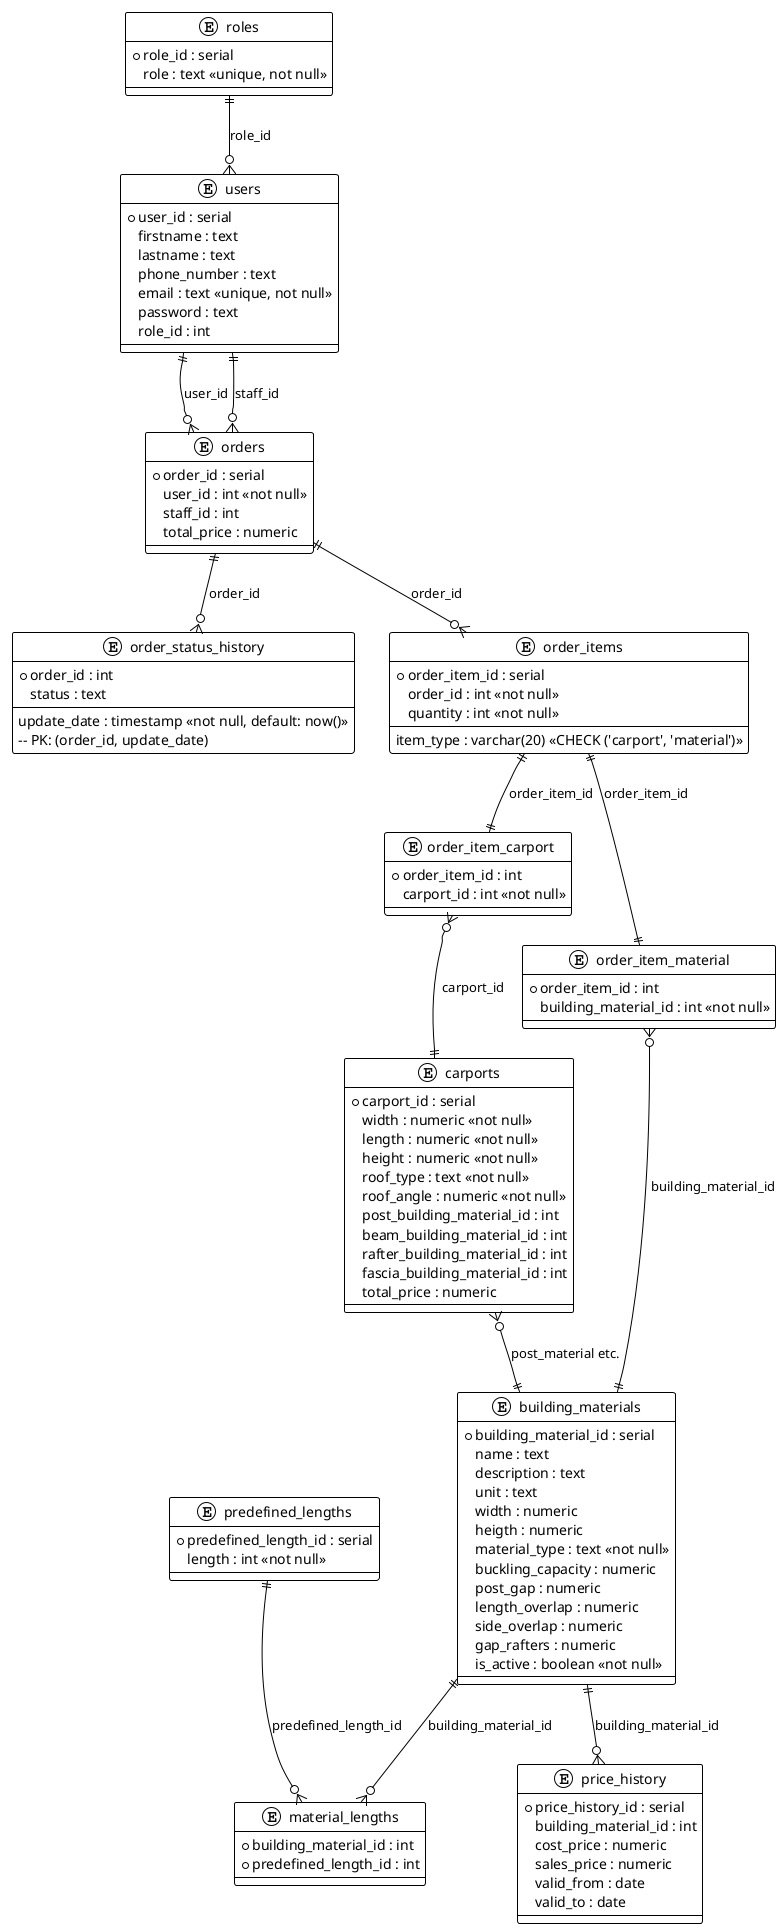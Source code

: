 @startuml
!theme plain

entity users {
  +user_id : serial
  firstname : text
  lastname : text
  phone_number : text
  email : text <<unique, not null>>
  password : text
  role_id : int
}

entity roles {
  +role_id : serial
  role : text <<unique, not null>>
}

entity orders {
  +order_id : serial
  user_id : int <<not null>>
  staff_id : int
  total_price : numeric
}

entity order_status_history {
  *order_id : int
  status : text
  update_date : timestamp <<not null, default: now()>>
  -- PK: (order_id, update_date)
}

entity order_items {
  +order_item_id : serial
  order_id : int <<not null>>
  item_type : varchar(20) <<CHECK ('carport', 'material')>>
  quantity : int <<not null>>
}

entity order_item_carport {
  *order_item_id : int
  carport_id : int <<not null>>
}

entity order_item_material {
  *order_item_id : int
  building_material_id : int <<not null>>
}

entity carports {
  +carport_id : serial
  width : numeric <<not null>>
  length : numeric <<not null>>
  height : numeric <<not null>>
  roof_type : text <<not null>>
  roof_angle : numeric <<not null>>
  post_building_material_id : int
  beam_building_material_id : int
  rafter_building_material_id : int
  fascia_building_material_id : int
  total_price : numeric
}

entity building_materials {
  +building_material_id : serial
  name : text
  description : text
  unit : text
  width : numeric
  heigth : numeric
  material_type : text <<not null>>
  buckling_capacity : numeric
  post_gap : numeric
  length_overlap : numeric
  side_overlap : numeric
  gap_rafters : numeric
  is_active : boolean <<not null>>
}

entity predefined_lengths {
  +predefined_length_id : serial
  length : int <<not null>>
}

entity material_lengths {
  *building_material_id : int
  *predefined_length_id : int
}

entity price_history {
  +price_history_id : serial
  building_material_id : int
  cost_price : numeric
  sales_price : numeric
  valid_from : date
  valid_to : date
}

' Relationships
users ||--o{ orders : user_id
users ||--o{ orders : staff_id
roles ||--o{ users : role_id
orders ||--o{ order_status_history : order_id
orders ||--o{ order_items : order_id
order_items ||--|| order_item_carport : order_item_id
order_items ||--|| order_item_material : order_item_id
order_item_carport }o--|| carports : carport_id
order_item_material }o--|| building_materials : building_material_id
carports }o--|| building_materials : post_material etc.
building_materials ||--o{ material_lengths : building_material_id
predefined_lengths ||--o{ material_lengths : predefined_length_id
building_materials ||--o{ price_history : building_material_id
@enduml
